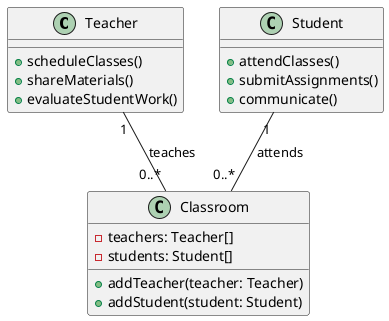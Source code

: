 @startuml
class Teacher {
  +scheduleClasses()
  +shareMaterials()
  +evaluateStudentWork()
}

class Student {
  +attendClasses()
  +submitAssignments()
  +communicate()
}

class Classroom {
  -teachers: Teacher[]
  -students: Student[]
  +addTeacher(teacher: Teacher)
  +addStudent(student: Student)
}

Teacher "1" -- "0..*" Classroom : teaches
Student "1" -- "0..*" Classroom : attends
@enduml